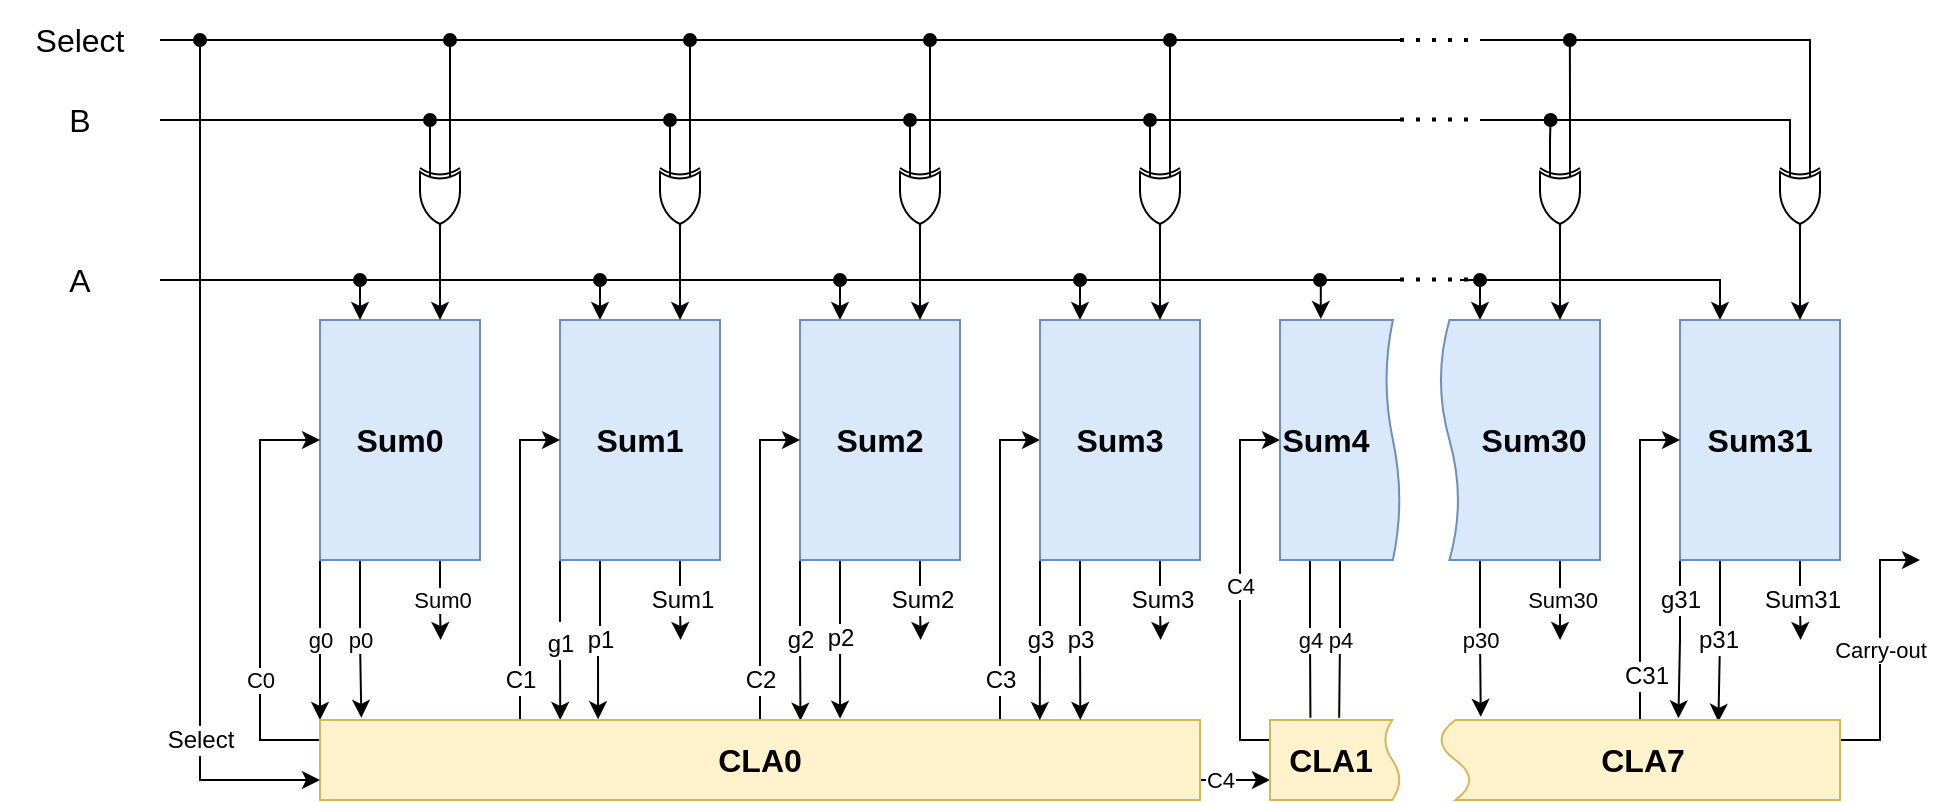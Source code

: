 <mxfile>
    <diagram id="IUmL262S3xLy_1StVgn7" name="Final_fast_add/sub_diagram">
        <mxGraphModel dx="842" dy="631" grid="1" gridSize="10" guides="1" tooltips="1" connect="1" arrows="1" fold="1" page="1" pageScale="1" pageWidth="1100" pageHeight="850" math="0" shadow="0">
            <root>
                <mxCell id="0"/>
                <mxCell id="1" parent="0"/>
                <mxCell id="jMKUCaXUQz3G1nyzxmM8-25" value="g0" style="edgeStyle=orthogonalEdgeStyle;rounded=0;html=1;exitX=0;exitY=1;exitDx=0;exitDy=0;fontSize=11;entryX=0;entryY=0;entryDx=0;entryDy=0;" parent="1" source="jMKUCaXUQz3G1nyzxmM8-1" target="jMKUCaXUQz3G1nyzxmM8-5" edge="1">
                    <mxGeometry relative="1" as="geometry">
                        <mxPoint x="240.304" y="520" as="targetPoint"/>
                    </mxGeometry>
                </mxCell>
                <mxCell id="jMKUCaXUQz3G1nyzxmM8-26" value="p0" style="edgeStyle=orthogonalEdgeStyle;rounded=0;html=1;exitX=0.25;exitY=1;exitDx=0;exitDy=0;fontSize=11;entryX=0.047;entryY=-0.027;entryDx=0;entryDy=0;entryPerimeter=0;" parent="1" source="jMKUCaXUQz3G1nyzxmM8-1" target="jMKUCaXUQz3G1nyzxmM8-5" edge="1">
                    <mxGeometry relative="1" as="geometry">
                        <mxPoint x="260.304" y="520" as="targetPoint"/>
                    </mxGeometry>
                </mxCell>
                <mxCell id="jMKUCaXUQz3G1nyzxmM8-27" value="Sum0" style="edgeStyle=orthogonalEdgeStyle;rounded=0;html=1;exitX=0.75;exitY=1;exitDx=0;exitDy=0;fontSize=11;" parent="1" source="jMKUCaXUQz3G1nyzxmM8-1" edge="1">
                    <mxGeometry relative="1" as="geometry">
                        <mxPoint x="300.304" y="520" as="targetPoint"/>
                    </mxGeometry>
                </mxCell>
                <mxCell id="jMKUCaXUQz3G1nyzxmM8-1" value="Sum0" style="rounded=0;whiteSpace=wrap;html=1;fontSize=16;fontStyle=1;fillColor=#dae8fc;strokeColor=#6c8ebf;" parent="1" vertex="1">
                    <mxGeometry x="240" y="360" width="80" height="120" as="geometry"/>
                </mxCell>
                <mxCell id="jMKUCaXUQz3G1nyzxmM8-28" value="&lt;font style=&quot;font-size: 12px;&quot;&gt;g1&lt;/font&gt;" style="edgeStyle=orthogonalEdgeStyle;rounded=0;html=1;exitX=0;exitY=1;exitDx=0;exitDy=0;fontSize=16;entryX=0.273;entryY=0;entryDx=0;entryDy=0;entryPerimeter=0;" parent="1" source="jMKUCaXUQz3G1nyzxmM8-2" target="jMKUCaXUQz3G1nyzxmM8-5" edge="1">
                    <mxGeometry relative="1" as="geometry">
                        <mxPoint x="360.304" y="520" as="targetPoint"/>
                    </mxGeometry>
                </mxCell>
                <mxCell id="jMKUCaXUQz3G1nyzxmM8-29" value="p1" style="edgeStyle=orthogonalEdgeStyle;rounded=0;html=1;exitX=0.25;exitY=1;exitDx=0;exitDy=0;fontSize=12;entryX=0.316;entryY=-0.009;entryDx=0;entryDy=0;entryPerimeter=0;" parent="1" source="jMKUCaXUQz3G1nyzxmM8-2" target="jMKUCaXUQz3G1nyzxmM8-5" edge="1">
                    <mxGeometry relative="1" as="geometry">
                        <mxPoint x="380.304" y="520" as="targetPoint"/>
                    </mxGeometry>
                </mxCell>
                <mxCell id="jMKUCaXUQz3G1nyzxmM8-31" value="Sum1" style="edgeStyle=orthogonalEdgeStyle;rounded=0;html=1;exitX=0.75;exitY=1;exitDx=0;exitDy=0;fontSize=12;" parent="1" source="jMKUCaXUQz3G1nyzxmM8-2" edge="1">
                    <mxGeometry relative="1" as="geometry">
                        <mxPoint x="420.304" y="520" as="targetPoint"/>
                    </mxGeometry>
                </mxCell>
                <mxCell id="hNRbUvaxJZVElbx7CMcB-6" style="edgeStyle=orthogonalEdgeStyle;rounded=0;html=1;exitX=0.25;exitY=0;exitDx=0;exitDy=0;startArrow=classic;startFill=1;endArrow=oval;endFill=1;" edge="1" parent="1" source="jMKUCaXUQz3G1nyzxmM8-2">
                    <mxGeometry relative="1" as="geometry">
                        <mxPoint x="260" y="340" as="targetPoint"/>
                        <Array as="points">
                            <mxPoint x="380" y="340"/>
                        </Array>
                    </mxGeometry>
                </mxCell>
                <mxCell id="jMKUCaXUQz3G1nyzxmM8-2" value="Sum1" style="rounded=0;whiteSpace=wrap;html=1;fontSize=16;fontStyle=1;fillColor=#dae8fc;strokeColor=#6c8ebf;" parent="1" vertex="1">
                    <mxGeometry x="360" y="360" width="80" height="120" as="geometry"/>
                </mxCell>
                <mxCell id="jMKUCaXUQz3G1nyzxmM8-32" value="g2" style="edgeStyle=orthogonalEdgeStyle;rounded=0;html=1;exitX=0;exitY=1;exitDx=0;exitDy=0;fontSize=12;entryX=0.546;entryY=0.009;entryDx=0;entryDy=0;entryPerimeter=0;" parent="1" source="jMKUCaXUQz3G1nyzxmM8-3" target="jMKUCaXUQz3G1nyzxmM8-5" edge="1">
                    <mxGeometry relative="1" as="geometry">
                        <mxPoint x="480.304" y="520" as="targetPoint"/>
                    </mxGeometry>
                </mxCell>
                <mxCell id="jMKUCaXUQz3G1nyzxmM8-33" value="p2" style="edgeStyle=orthogonalEdgeStyle;rounded=0;html=1;exitX=0.25;exitY=1;exitDx=0;exitDy=0;fontSize=12;entryX=0.591;entryY=-0.016;entryDx=0;entryDy=0;entryPerimeter=0;" parent="1" source="jMKUCaXUQz3G1nyzxmM8-3" target="jMKUCaXUQz3G1nyzxmM8-5" edge="1">
                    <mxGeometry relative="1" as="geometry">
                        <mxPoint x="500" y="550" as="targetPoint"/>
                    </mxGeometry>
                </mxCell>
                <mxCell id="jMKUCaXUQz3G1nyzxmM8-34" value="Sum2" style="edgeStyle=orthogonalEdgeStyle;rounded=0;html=1;exitX=0.75;exitY=1;exitDx=0;exitDy=0;fontSize=12;" parent="1" source="jMKUCaXUQz3G1nyzxmM8-3" edge="1">
                    <mxGeometry relative="1" as="geometry">
                        <mxPoint x="540.304" y="520" as="targetPoint"/>
                    </mxGeometry>
                </mxCell>
                <mxCell id="hNRbUvaxJZVElbx7CMcB-7" style="edgeStyle=orthogonalEdgeStyle;rounded=0;html=1;exitX=0.25;exitY=0;exitDx=0;exitDy=0;startArrow=classic;startFill=1;endArrow=oval;endFill=1;" edge="1" parent="1" source="jMKUCaXUQz3G1nyzxmM8-3">
                    <mxGeometry relative="1" as="geometry">
                        <mxPoint x="380" y="340" as="targetPoint"/>
                        <Array as="points">
                            <mxPoint x="500" y="340"/>
                        </Array>
                    </mxGeometry>
                </mxCell>
                <mxCell id="jMKUCaXUQz3G1nyzxmM8-3" value="Sum2" style="rounded=0;whiteSpace=wrap;html=1;fontSize=16;fontStyle=1;fillColor=#dae8fc;strokeColor=#6c8ebf;" parent="1" vertex="1">
                    <mxGeometry x="480" y="360" width="80" height="120" as="geometry"/>
                </mxCell>
                <mxCell id="jMKUCaXUQz3G1nyzxmM8-38" value="g31" style="edgeStyle=orthogonalEdgeStyle;rounded=0;html=1;exitX=0;exitY=1;exitDx=0;exitDy=0;fontSize=12;entryX=-0.021;entryY=0.404;entryDx=0;entryDy=0;entryPerimeter=0;" parent="1" source="jMKUCaXUQz3G1nyzxmM8-4" target="jMKUCaXUQz3G1nyzxmM8-8" edge="1">
                    <mxGeometry x="-0.501" relative="1" as="geometry">
                        <mxPoint x="920.304" y="520" as="targetPoint"/>
                        <mxPoint as="offset"/>
                    </mxGeometry>
                </mxCell>
                <mxCell id="jMKUCaXUQz3G1nyzxmM8-39" value="p31" style="edgeStyle=orthogonalEdgeStyle;rounded=0;html=1;exitX=0.25;exitY=1;exitDx=0;exitDy=0;fontSize=12;entryX=0.022;entryY=0.304;entryDx=0;entryDy=0;entryPerimeter=0;" parent="1" source="jMKUCaXUQz3G1nyzxmM8-4" target="jMKUCaXUQz3G1nyzxmM8-8" edge="1">
                    <mxGeometry relative="1" as="geometry">
                        <mxPoint x="940.304" y="520" as="targetPoint"/>
                    </mxGeometry>
                </mxCell>
                <mxCell id="jMKUCaXUQz3G1nyzxmM8-40" value="Sum31" style="edgeStyle=orthogonalEdgeStyle;rounded=0;html=1;exitX=0.75;exitY=1;exitDx=0;exitDy=0;fontSize=12;" parent="1" source="jMKUCaXUQz3G1nyzxmM8-4" edge="1">
                    <mxGeometry relative="1" as="geometry">
                        <mxPoint x="980.304" y="520" as="targetPoint"/>
                    </mxGeometry>
                </mxCell>
                <mxCell id="hNRbUvaxJZVElbx7CMcB-24" style="edgeStyle=orthogonalEdgeStyle;rounded=0;html=1;exitX=0.25;exitY=0;exitDx=0;exitDy=0;startArrow=classic;startFill=1;endArrow=oval;endFill=1;" edge="1" parent="1" source="jMKUCaXUQz3G1nyzxmM8-4">
                    <mxGeometry relative="1" as="geometry">
                        <mxPoint x="820" y="340" as="targetPoint"/>
                        <Array as="points">
                            <mxPoint x="940" y="340"/>
                        </Array>
                    </mxGeometry>
                </mxCell>
                <mxCell id="jMKUCaXUQz3G1nyzxmM8-4" value="Sum31" style="rounded=0;whiteSpace=wrap;html=1;fontSize=16;fontStyle=1;fillColor=#dae8fc;strokeColor=#6c8ebf;" parent="1" vertex="1">
                    <mxGeometry x="920" y="360" width="80" height="120" as="geometry"/>
                </mxCell>
                <mxCell id="jMKUCaXUQz3G1nyzxmM8-11" value="C3" style="edgeStyle=orthogonalEdgeStyle;rounded=0;html=1;exitX=0.75;exitY=0;exitDx=0;exitDy=0;entryX=0;entryY=0.5;entryDx=0;entryDy=0;fontSize=12;" parent="1" source="jMKUCaXUQz3G1nyzxmM8-5" target="jMKUCaXUQz3G1nyzxmM8-6" edge="1">
                    <mxGeometry x="-0.647" relative="1" as="geometry">
                        <Array as="points">
                            <mxPoint x="580" y="560"/>
                            <mxPoint x="580" y="420"/>
                        </Array>
                        <mxPoint as="offset"/>
                    </mxGeometry>
                </mxCell>
                <mxCell id="jMKUCaXUQz3G1nyzxmM8-12" value="C2" style="edgeStyle=orthogonalEdgeStyle;rounded=0;html=1;exitX=0.5;exitY=0;exitDx=0;exitDy=0;entryX=0;entryY=0.5;entryDx=0;entryDy=0;fontSize=12;" parent="1" source="jMKUCaXUQz3G1nyzxmM8-5" target="jMKUCaXUQz3G1nyzxmM8-3" edge="1">
                    <mxGeometry x="-0.75" relative="1" as="geometry">
                        <mxPoint as="offset"/>
                    </mxGeometry>
                </mxCell>
                <mxCell id="jMKUCaXUQz3G1nyzxmM8-13" value="C1" style="edgeStyle=orthogonalEdgeStyle;rounded=0;html=1;exitX=0.25;exitY=0;exitDx=0;exitDy=0;entryX=0;entryY=0.5;entryDx=0;entryDy=0;fontSize=12;" parent="1" source="jMKUCaXUQz3G1nyzxmM8-5" target="jMKUCaXUQz3G1nyzxmM8-2" edge="1">
                    <mxGeometry x="-0.647" relative="1" as="geometry">
                        <Array as="points">
                            <mxPoint x="340" y="560"/>
                            <mxPoint x="340" y="420"/>
                        </Array>
                        <mxPoint as="offset"/>
                    </mxGeometry>
                </mxCell>
                <mxCell id="hNRbUvaxJZVElbx7CMcB-1" value="C4" style="edgeStyle=orthogonalEdgeStyle;html=1;rounded=0;startArrow=none;startFill=0;entryX=0.5;entryY=0;entryDx=0;entryDy=0;exitX=0.75;exitY=0;exitDx=0;exitDy=0;" edge="1" parent="1" source="hNRbUvaxJZVElbx7CMcB-3" target="hNRbUvaxJZVElbx7CMcB-5">
                    <mxGeometry relative="1" as="geometry">
                        <mxPoint x="720" y="480" as="targetPoint"/>
                        <mxPoint x="700" y="570" as="sourcePoint"/>
                        <Array as="points">
                            <mxPoint x="700" y="570"/>
                            <mxPoint x="700" y="420"/>
                        </Array>
                    </mxGeometry>
                </mxCell>
                <mxCell id="hNRbUvaxJZVElbx7CMcB-31" value="C0" style="edgeStyle=orthogonalEdgeStyle;rounded=0;html=1;exitX=0;exitY=0.25;exitDx=0;exitDy=0;entryX=0;entryY=0.5;entryDx=0;entryDy=0;startArrow=none;startFill=0;endArrow=classic;endFill=1;" edge="1" parent="1" source="jMKUCaXUQz3G1nyzxmM8-5" target="jMKUCaXUQz3G1nyzxmM8-1">
                    <mxGeometry x="-0.429" relative="1" as="geometry">
                        <Array as="points">
                            <mxPoint x="210" y="570"/>
                            <mxPoint x="210" y="420"/>
                        </Array>
                        <mxPoint as="offset"/>
                    </mxGeometry>
                </mxCell>
                <mxCell id="hNRbUvaxJZVElbx7CMcB-32" value="C4" style="edgeStyle=orthogonalEdgeStyle;rounded=0;html=1;exitX=1;exitY=0.75;exitDx=0;exitDy=0;entryX=0.25;entryY=0;entryDx=0;entryDy=0;startArrow=none;startFill=0;endArrow=classic;endFill=1;" edge="1" parent="1" source="jMKUCaXUQz3G1nyzxmM8-5" target="hNRbUvaxJZVElbx7CMcB-3">
                    <mxGeometry x="-0.429" relative="1" as="geometry">
                        <mxPoint as="offset"/>
                    </mxGeometry>
                </mxCell>
                <mxCell id="jMKUCaXUQz3G1nyzxmM8-5" value="CLA0" style="rounded=0;whiteSpace=wrap;html=1;fontSize=16;fontStyle=1;fillColor=#fff2cc;strokeColor=#d6b656;" parent="1" vertex="1">
                    <mxGeometry x="240" y="560" width="440" height="40" as="geometry"/>
                </mxCell>
                <mxCell id="jMKUCaXUQz3G1nyzxmM8-35" value="g3" style="edgeStyle=orthogonalEdgeStyle;rounded=0;html=1;exitX=0;exitY=1;exitDx=0;exitDy=0;fontSize=12;entryX=0.818;entryY=0;entryDx=0;entryDy=0;entryPerimeter=0;" parent="1" source="jMKUCaXUQz3G1nyzxmM8-6" target="jMKUCaXUQz3G1nyzxmM8-5" edge="1">
                    <mxGeometry relative="1" as="geometry">
                        <mxPoint x="600.304" y="520" as="targetPoint"/>
                    </mxGeometry>
                </mxCell>
                <mxCell id="jMKUCaXUQz3G1nyzxmM8-36" value="p3" style="edgeStyle=orthogonalEdgeStyle;rounded=0;html=1;exitX=0.25;exitY=1;exitDx=0;exitDy=0;fontSize=12;entryX=0.864;entryY=0;entryDx=0;entryDy=0;entryPerimeter=0;" parent="1" source="jMKUCaXUQz3G1nyzxmM8-6" target="jMKUCaXUQz3G1nyzxmM8-5" edge="1">
                    <mxGeometry relative="1" as="geometry">
                        <mxPoint x="620.304" y="520" as="targetPoint"/>
                    </mxGeometry>
                </mxCell>
                <mxCell id="jMKUCaXUQz3G1nyzxmM8-37" value="Sum3" style="edgeStyle=orthogonalEdgeStyle;rounded=0;html=1;exitX=0.75;exitY=1;exitDx=0;exitDy=0;fontSize=12;" parent="1" source="jMKUCaXUQz3G1nyzxmM8-6" edge="1">
                    <mxGeometry relative="1" as="geometry">
                        <mxPoint x="660.304" y="520" as="targetPoint"/>
                    </mxGeometry>
                </mxCell>
                <mxCell id="hNRbUvaxJZVElbx7CMcB-8" style="edgeStyle=orthogonalEdgeStyle;rounded=0;html=1;exitX=0.25;exitY=0;exitDx=0;exitDy=0;startArrow=classic;startFill=1;endArrow=oval;endFill=1;" edge="1" parent="1" source="jMKUCaXUQz3G1nyzxmM8-6">
                    <mxGeometry relative="1" as="geometry">
                        <mxPoint x="500" y="340" as="targetPoint"/>
                        <Array as="points">
                            <mxPoint x="620" y="340"/>
                        </Array>
                    </mxGeometry>
                </mxCell>
                <mxCell id="jMKUCaXUQz3G1nyzxmM8-6" value="Sum3" style="rounded=0;whiteSpace=wrap;html=1;fontSize=16;fontStyle=1;fillColor=#dae8fc;strokeColor=#6c8ebf;" parent="1" vertex="1">
                    <mxGeometry x="600" y="360" width="80" height="120" as="geometry"/>
                </mxCell>
                <mxCell id="jMKUCaXUQz3G1nyzxmM8-10" value="C31" style="edgeStyle=orthogonalEdgeStyle;html=1;exitX=0;exitY=0.5;exitDx=0;exitDy=0;entryX=0;entryY=0.5;entryDx=0;entryDy=0;fontSize=12;rounded=0;" parent="1" source="jMKUCaXUQz3G1nyzxmM8-8" target="jMKUCaXUQz3G1nyzxmM8-4" edge="1">
                    <mxGeometry x="-0.723" y="-2" relative="1" as="geometry">
                        <Array as="points">
                            <mxPoint x="900" y="420"/>
                        </Array>
                        <mxPoint x="1" as="offset"/>
                    </mxGeometry>
                </mxCell>
                <mxCell id="hNRbUvaxJZVElbx7CMcB-2" value="Carry-out" style="edgeStyle=orthogonalEdgeStyle;rounded=0;html=1;exitX=0.25;exitY=0;exitDx=0;exitDy=0;" edge="1" parent="1" source="jMKUCaXUQz3G1nyzxmM8-8">
                    <mxGeometry relative="1" as="geometry">
                        <mxPoint x="1040" y="480" as="targetPoint"/>
                        <Array as="points">
                            <mxPoint x="1020" y="570"/>
                            <mxPoint x="1020" y="480"/>
                        </Array>
                    </mxGeometry>
                </mxCell>
                <mxCell id="jMKUCaXUQz3G1nyzxmM8-8" value="&lt;b&gt;CLA7&lt;/b&gt;" style="shape=document;whiteSpace=wrap;html=1;boundedLbl=1;fontSize=16;direction=south;fillColor=#fff2cc;strokeColor=#d6b656;size=0.077;" parent="1" vertex="1">
                    <mxGeometry x="800" y="560" width="200" height="40" as="geometry"/>
                </mxCell>
                <mxCell id="jMKUCaXUQz3G1nyzxmM8-18" style="edgeStyle=orthogonalEdgeStyle;rounded=0;html=1;exitX=1;exitY=0.5;exitDx=0;exitDy=0;exitPerimeter=0;entryX=0.75;entryY=0;entryDx=0;entryDy=0;fontSize=16;" parent="1" source="jMKUCaXUQz3G1nyzxmM8-14" target="jMKUCaXUQz3G1nyzxmM8-1" edge="1">
                    <mxGeometry relative="1" as="geometry"/>
                </mxCell>
                <mxCell id="jMKUCaXUQz3G1nyzxmM8-45" style="edgeStyle=orthogonalEdgeStyle;rounded=0;html=1;entryX=0;entryY=0.25;entryDx=0;entryDy=0;entryPerimeter=0;fontSize=16;startArrow=oval;startFill=1;endArrow=none;endFill=0;" parent="1" target="jMKUCaXUQz3G1nyzxmM8-15" edge="1">
                    <mxGeometry relative="1" as="geometry">
                        <mxPoint x="305" y="220" as="sourcePoint"/>
                        <Array as="points">
                            <mxPoint x="305" y="220"/>
                            <mxPoint x="425" y="220"/>
                        </Array>
                    </mxGeometry>
                </mxCell>
                <mxCell id="jMKUCaXUQz3G1nyzxmM8-55" style="edgeStyle=orthogonalEdgeStyle;rounded=0;html=1;entryX=0;entryY=0.75;entryDx=0;entryDy=0;entryPerimeter=0;fontSize=16;endArrow=none;endFill=0;startArrow=oval;startFill=1;" parent="1" target="jMKUCaXUQz3G1nyzxmM8-15" edge="1">
                    <mxGeometry relative="1" as="geometry">
                        <mxPoint x="295" y="260" as="sourcePoint"/>
                        <Array as="points">
                            <mxPoint x="295" y="260"/>
                            <mxPoint x="415" y="260"/>
                        </Array>
                    </mxGeometry>
                </mxCell>
                <mxCell id="jMKUCaXUQz3G1nyzxmM8-14" value="" style="verticalLabelPosition=bottom;shadow=0;dashed=0;align=center;html=1;verticalAlign=top;shape=mxgraph.electrical.logic_gates.logic_gate;operation=xor;fontSize=16;direction=south;" parent="1" vertex="1">
                    <mxGeometry x="290" y="280" width="20" height="40" as="geometry"/>
                </mxCell>
                <mxCell id="jMKUCaXUQz3G1nyzxmM8-19" style="edgeStyle=orthogonalEdgeStyle;rounded=0;html=1;exitX=1;exitY=0.5;exitDx=0;exitDy=0;exitPerimeter=0;entryX=0.75;entryY=0;entryDx=0;entryDy=0;fontSize=16;" parent="1" source="jMKUCaXUQz3G1nyzxmM8-15" target="jMKUCaXUQz3G1nyzxmM8-2" edge="1">
                    <mxGeometry relative="1" as="geometry"/>
                </mxCell>
                <mxCell id="jMKUCaXUQz3G1nyzxmM8-46" style="edgeStyle=orthogonalEdgeStyle;rounded=0;html=1;entryX=0;entryY=0.25;entryDx=0;entryDy=0;entryPerimeter=0;fontSize=16;endArrow=none;endFill=0;startArrow=oval;startFill=1;" parent="1" target="jMKUCaXUQz3G1nyzxmM8-16" edge="1">
                    <mxGeometry relative="1" as="geometry">
                        <mxPoint x="425" y="220" as="sourcePoint"/>
                        <Array as="points">
                            <mxPoint x="425" y="220"/>
                            <mxPoint x="545" y="220"/>
                        </Array>
                    </mxGeometry>
                </mxCell>
                <mxCell id="jMKUCaXUQz3G1nyzxmM8-57" style="edgeStyle=orthogonalEdgeStyle;rounded=0;html=1;entryX=0;entryY=0.75;entryDx=0;entryDy=0;entryPerimeter=0;fontSize=16;endArrow=none;endFill=0;startArrow=oval;startFill=1;" parent="1" target="jMKUCaXUQz3G1nyzxmM8-16" edge="1">
                    <mxGeometry relative="1" as="geometry">
                        <mxPoint x="415" y="260" as="sourcePoint"/>
                        <Array as="points">
                            <mxPoint x="415" y="260"/>
                            <mxPoint x="535" y="260"/>
                        </Array>
                    </mxGeometry>
                </mxCell>
                <mxCell id="jMKUCaXUQz3G1nyzxmM8-15" value="" style="verticalLabelPosition=bottom;shadow=0;dashed=0;align=center;html=1;verticalAlign=top;shape=mxgraph.electrical.logic_gates.logic_gate;operation=xor;fontSize=16;direction=south;" parent="1" vertex="1">
                    <mxGeometry x="410" y="280" width="20" height="40" as="geometry"/>
                </mxCell>
                <mxCell id="jMKUCaXUQz3G1nyzxmM8-20" style="edgeStyle=orthogonalEdgeStyle;rounded=0;html=1;exitX=1;exitY=0.5;exitDx=0;exitDy=0;exitPerimeter=0;entryX=0.75;entryY=0;entryDx=0;entryDy=0;fontSize=16;" parent="1" source="jMKUCaXUQz3G1nyzxmM8-16" target="jMKUCaXUQz3G1nyzxmM8-3" edge="1">
                    <mxGeometry relative="1" as="geometry"/>
                </mxCell>
                <mxCell id="jMKUCaXUQz3G1nyzxmM8-47" style="edgeStyle=orthogonalEdgeStyle;rounded=0;html=1;entryX=0;entryY=0.25;entryDx=0;entryDy=0;entryPerimeter=0;fontSize=16;startArrow=oval;startFill=1;endArrow=none;endFill=0;" parent="1" target="jMKUCaXUQz3G1nyzxmM8-17" edge="1">
                    <mxGeometry relative="1" as="geometry">
                        <mxPoint x="545" y="220" as="sourcePoint"/>
                        <Array as="points">
                            <mxPoint x="545" y="220"/>
                            <mxPoint x="665" y="220"/>
                        </Array>
                    </mxGeometry>
                </mxCell>
                <mxCell id="jMKUCaXUQz3G1nyzxmM8-58" style="edgeStyle=orthogonalEdgeStyle;rounded=0;html=1;entryX=0;entryY=0.75;entryDx=0;entryDy=0;entryPerimeter=0;fontSize=16;endArrow=none;endFill=0;startArrow=oval;startFill=1;" parent="1" target="jMKUCaXUQz3G1nyzxmM8-17" edge="1">
                    <mxGeometry relative="1" as="geometry">
                        <mxPoint x="535" y="260" as="sourcePoint"/>
                        <Array as="points">
                            <mxPoint x="535" y="260"/>
                            <mxPoint x="655" y="260"/>
                        </Array>
                    </mxGeometry>
                </mxCell>
                <mxCell id="jMKUCaXUQz3G1nyzxmM8-16" value="" style="verticalLabelPosition=bottom;shadow=0;dashed=0;align=center;html=1;verticalAlign=top;shape=mxgraph.electrical.logic_gates.logic_gate;operation=xor;fontSize=16;direction=south;" parent="1" vertex="1">
                    <mxGeometry x="530" y="280" width="20" height="40" as="geometry"/>
                </mxCell>
                <mxCell id="jMKUCaXUQz3G1nyzxmM8-21" style="edgeStyle=orthogonalEdgeStyle;rounded=0;html=1;exitX=1;exitY=0.5;exitDx=0;exitDy=0;exitPerimeter=0;entryX=0.75;entryY=0;entryDx=0;entryDy=0;fontSize=16;" parent="1" source="jMKUCaXUQz3G1nyzxmM8-17" target="jMKUCaXUQz3G1nyzxmM8-6" edge="1">
                    <mxGeometry relative="1" as="geometry"/>
                </mxCell>
                <mxCell id="hNRbUvaxJZVElbx7CMcB-21" style="edgeStyle=orthogonalEdgeStyle;rounded=0;html=1;startArrow=oval;startFill=1;endArrow=none;endFill=0;" edge="1" parent="1">
                    <mxGeometry relative="1" as="geometry">
                        <mxPoint x="780" y="260" as="targetPoint"/>
                        <mxPoint x="655" y="260" as="sourcePoint"/>
                        <Array as="points">
                            <mxPoint x="655" y="260"/>
                        </Array>
                    </mxGeometry>
                </mxCell>
                <mxCell id="hNRbUvaxJZVElbx7CMcB-22" style="edgeStyle=orthogonalEdgeStyle;rounded=0;html=1;startArrow=oval;startFill=1;endArrow=none;endFill=0;" edge="1" parent="1">
                    <mxGeometry relative="1" as="geometry">
                        <mxPoint x="780" y="220" as="targetPoint"/>
                        <mxPoint x="665" y="220" as="sourcePoint"/>
                        <Array as="points">
                            <mxPoint x="665" y="220"/>
                        </Array>
                    </mxGeometry>
                </mxCell>
                <mxCell id="jMKUCaXUQz3G1nyzxmM8-17" value="" style="verticalLabelPosition=bottom;shadow=0;dashed=0;align=center;html=1;verticalAlign=top;shape=mxgraph.electrical.logic_gates.logic_gate;operation=xor;fontSize=16;direction=south;" parent="1" vertex="1">
                    <mxGeometry x="650" y="280" width="20" height="40" as="geometry"/>
                </mxCell>
                <mxCell id="jMKUCaXUQz3G1nyzxmM8-24" style="edgeStyle=orthogonalEdgeStyle;rounded=0;html=1;exitX=1;exitY=0.5;exitDx=0;exitDy=0;exitPerimeter=0;entryX=0.75;entryY=0;entryDx=0;entryDy=0;fontSize=16;" parent="1" source="jMKUCaXUQz3G1nyzxmM8-22" target="jMKUCaXUQz3G1nyzxmM8-4" edge="1">
                    <mxGeometry relative="1" as="geometry"/>
                </mxCell>
                <mxCell id="hNRbUvaxJZVElbx7CMcB-17" style="edgeStyle=orthogonalEdgeStyle;rounded=0;html=1;exitX=0;exitY=0.75;exitDx=0;exitDy=0;exitPerimeter=0;startArrow=none;startFill=0;endArrow=none;endFill=0;" edge="1" parent="1" source="jMKUCaXUQz3G1nyzxmM8-22">
                    <mxGeometry relative="1" as="geometry">
                        <mxPoint x="820" y="260" as="targetPoint"/>
                        <Array as="points">
                            <mxPoint x="975" y="260"/>
                        </Array>
                    </mxGeometry>
                </mxCell>
                <mxCell id="hNRbUvaxJZVElbx7CMcB-18" style="edgeStyle=orthogonalEdgeStyle;rounded=0;html=1;exitX=0;exitY=0.25;exitDx=0;exitDy=0;exitPerimeter=0;startArrow=none;startFill=0;endArrow=none;endFill=0;" edge="1" parent="1" source="jMKUCaXUQz3G1nyzxmM8-22">
                    <mxGeometry relative="1" as="geometry">
                        <mxPoint x="820" y="220" as="targetPoint"/>
                        <Array as="points">
                            <mxPoint x="985" y="220"/>
                        </Array>
                    </mxGeometry>
                </mxCell>
                <mxCell id="jMKUCaXUQz3G1nyzxmM8-22" value="" style="verticalLabelPosition=bottom;shadow=0;dashed=0;align=center;html=1;verticalAlign=top;shape=mxgraph.electrical.logic_gates.logic_gate;operation=xor;fontSize=16;direction=south;" parent="1" vertex="1">
                    <mxGeometry x="970" y="280" width="20" height="40" as="geometry"/>
                </mxCell>
                <mxCell id="jMKUCaXUQz3G1nyzxmM8-42" style="edgeStyle=orthogonalEdgeStyle;rounded=0;html=1;exitX=1;exitY=0.5;exitDx=0;exitDy=0;entryX=0;entryY=0.25;entryDx=0;entryDy=0;entryPerimeter=0;fontSize=16;endArrow=none;endFill=0;" parent="1" source="jMKUCaXUQz3G1nyzxmM8-41" target="jMKUCaXUQz3G1nyzxmM8-14" edge="1">
                    <mxGeometry relative="1" as="geometry"/>
                </mxCell>
                <mxCell id="jMKUCaXUQz3G1nyzxmM8-61" value="Select" style="edgeStyle=orthogonalEdgeStyle;rounded=0;html=1;entryX=0;entryY=0.75;entryDx=0;entryDy=0;fontSize=12;startArrow=oval;startFill=1;endArrow=classic;endFill=1;" parent="1" target="jMKUCaXUQz3G1nyzxmM8-5" edge="1">
                    <mxGeometry x="0.628" relative="1" as="geometry">
                        <mxPoint x="180" y="220" as="sourcePoint"/>
                        <Array as="points">
                            <mxPoint x="180" y="590"/>
                        </Array>
                        <mxPoint as="offset"/>
                    </mxGeometry>
                </mxCell>
                <mxCell id="jMKUCaXUQz3G1nyzxmM8-41" value="Select" style="text;html=1;strokeColor=none;fillColor=none;align=center;verticalAlign=middle;whiteSpace=wrap;rounded=0;fontSize=16;" parent="1" vertex="1">
                    <mxGeometry x="80" y="200" width="80" height="40" as="geometry"/>
                </mxCell>
                <mxCell id="jMKUCaXUQz3G1nyzxmM8-54" style="edgeStyle=orthogonalEdgeStyle;rounded=0;html=1;exitX=1;exitY=0.5;exitDx=0;exitDy=0;entryX=0;entryY=0.75;entryDx=0;entryDy=0;entryPerimeter=0;fontSize=16;endArrow=none;endFill=0;" parent="1" source="jMKUCaXUQz3G1nyzxmM8-49" target="jMKUCaXUQz3G1nyzxmM8-14" edge="1">
                    <mxGeometry relative="1" as="geometry"/>
                </mxCell>
                <mxCell id="jMKUCaXUQz3G1nyzxmM8-49" value="B" style="text;html=1;strokeColor=none;fillColor=none;align=center;verticalAlign=middle;whiteSpace=wrap;rounded=0;fontSize=16;" parent="1" vertex="1">
                    <mxGeometry x="80" y="240" width="80" height="40" as="geometry"/>
                </mxCell>
                <mxCell id="jMKUCaXUQz3G1nyzxmM8-60" style="edgeStyle=orthogonalEdgeStyle;rounded=0;html=1;exitX=1;exitY=0.5;exitDx=0;exitDy=0;entryX=0.25;entryY=0;entryDx=0;entryDy=0;fontSize=16;startArrow=none;startFill=0;endArrow=classic;endFill=1;" parent="1" source="jMKUCaXUQz3G1nyzxmM8-50" target="jMKUCaXUQz3G1nyzxmM8-1" edge="1">
                    <mxGeometry relative="1" as="geometry"/>
                </mxCell>
                <mxCell id="jMKUCaXUQz3G1nyzxmM8-50" value="A" style="text;html=1;strokeColor=none;fillColor=none;align=center;verticalAlign=middle;whiteSpace=wrap;rounded=0;fontSize=16;" parent="1" vertex="1">
                    <mxGeometry x="80" y="320" width="80" height="40" as="geometry"/>
                </mxCell>
                <mxCell id="hNRbUvaxJZVElbx7CMcB-3" value="&lt;b&gt;CLA1&lt;/b&gt;" style="shape=document;whiteSpace=wrap;html=1;boundedLbl=1;fontSize=16;direction=north;fillColor=#fff2cc;strokeColor=#d6b656;size=0.118;" vertex="1" parent="1">
                    <mxGeometry x="715" y="560" width="65" height="40" as="geometry"/>
                </mxCell>
                <mxCell id="hNRbUvaxJZVElbx7CMcB-9" style="edgeStyle=orthogonalEdgeStyle;rounded=0;html=1;exitX=1.004;exitY=0.34;exitDx=0;exitDy=0;startArrow=classic;startFill=1;endArrow=oval;endFill=1;exitPerimeter=0;" edge="1" parent="1" source="hNRbUvaxJZVElbx7CMcB-5">
                    <mxGeometry relative="1" as="geometry">
                        <mxPoint x="620" y="340" as="targetPoint"/>
                        <Array as="points">
                            <mxPoint x="740" y="340"/>
                        </Array>
                    </mxGeometry>
                </mxCell>
                <mxCell id="hNRbUvaxJZVElbx7CMcB-19" value="g4" style="edgeStyle=orthogonalEdgeStyle;rounded=0;html=1;exitX=0;exitY=0.25;exitDx=0;exitDy=0;startArrow=none;startFill=0;endArrow=none;endFill=0;entryX=1.028;entryY=0.311;entryDx=0;entryDy=0;entryPerimeter=0;" edge="1" parent="1" source="hNRbUvaxJZVElbx7CMcB-5" target="hNRbUvaxJZVElbx7CMcB-3">
                    <mxGeometry relative="1" as="geometry">
                        <mxPoint x="738" y="560" as="targetPoint"/>
                    </mxGeometry>
                </mxCell>
                <mxCell id="hNRbUvaxJZVElbx7CMcB-20" value="p4" style="edgeStyle=orthogonalEdgeStyle;rounded=0;html=1;exitX=0;exitY=0.5;exitDx=0;exitDy=0;entryX=1.028;entryY=0.532;entryDx=0;entryDy=0;entryPerimeter=0;startArrow=none;startFill=0;endArrow=none;endFill=0;" edge="1" parent="1" source="hNRbUvaxJZVElbx7CMcB-5" target="hNRbUvaxJZVElbx7CMcB-3">
                    <mxGeometry relative="1" as="geometry"/>
                </mxCell>
                <mxCell id="hNRbUvaxJZVElbx7CMcB-25" style="edgeStyle=orthogonalEdgeStyle;rounded=0;html=1;startArrow=oval;startFill=1;endArrow=none;endFill=0;" edge="1" parent="1">
                    <mxGeometry relative="1" as="geometry">
                        <mxPoint x="780" y="340" as="targetPoint"/>
                        <mxPoint x="740" y="340" as="sourcePoint"/>
                        <Array as="points">
                            <mxPoint x="738" y="340"/>
                        </Array>
                    </mxGeometry>
                </mxCell>
                <mxCell id="hNRbUvaxJZVElbx7CMcB-5" value="&lt;b&gt;Sum4&lt;/b&gt;" style="shape=document;whiteSpace=wrap;html=1;boundedLbl=1;fontSize=16;direction=north;fillColor=#dae8fc;strokeColor=#6c8ebf;size=0.118;" vertex="1" parent="1">
                    <mxGeometry x="720" y="360" width="60" height="120" as="geometry"/>
                </mxCell>
                <mxCell id="hNRbUvaxJZVElbx7CMcB-23" style="edgeStyle=orthogonalEdgeStyle;rounded=0;html=1;exitX=0;exitY=0.75;exitDx=0;exitDy=0;startArrow=classic;startFill=1;endArrow=none;endFill=0;" edge="1" parent="1" source="hNRbUvaxJZVElbx7CMcB-10">
                    <mxGeometry relative="1" as="geometry">
                        <mxPoint x="810" y="340" as="targetPoint"/>
                        <Array as="points">
                            <mxPoint x="820" y="340"/>
                        </Array>
                    </mxGeometry>
                </mxCell>
                <mxCell id="hNRbUvaxJZVElbx7CMcB-26" value="Sum30" style="edgeStyle=orthogonalEdgeStyle;rounded=0;html=1;exitX=1;exitY=0.25;exitDx=0;exitDy=0;startArrow=none;startFill=0;endArrow=classic;endFill=1;" edge="1" parent="1" source="hNRbUvaxJZVElbx7CMcB-10">
                    <mxGeometry relative="1" as="geometry">
                        <mxPoint x="860.032" y="520" as="targetPoint"/>
                    </mxGeometry>
                </mxCell>
                <mxCell id="hNRbUvaxJZVElbx7CMcB-27" value="p30" style="edgeStyle=orthogonalEdgeStyle;rounded=0;html=1;exitX=1;exitY=0.75;exitDx=0;exitDy=0;entryX=-0.04;entryY=0.898;entryDx=0;entryDy=0;entryPerimeter=0;startArrow=none;startFill=0;endArrow=classic;endFill=1;" edge="1" parent="1" source="hNRbUvaxJZVElbx7CMcB-10" target="jMKUCaXUQz3G1nyzxmM8-8">
                    <mxGeometry relative="1" as="geometry"/>
                </mxCell>
                <mxCell id="hNRbUvaxJZVElbx7CMcB-10" value="&lt;b&gt;Sum30&lt;/b&gt;" style="shape=document;whiteSpace=wrap;html=1;boundedLbl=1;fontSize=16;direction=south;fillColor=#dae8fc;strokeColor=#6c8ebf;size=0.118;" vertex="1" parent="1">
                    <mxGeometry x="800" y="360" width="80" height="120" as="geometry"/>
                </mxCell>
                <mxCell id="hNRbUvaxJZVElbx7CMcB-12" style="edgeStyle=orthogonalEdgeStyle;rounded=0;html=1;exitX=1;exitY=0.5;exitDx=0;exitDy=0;exitPerimeter=0;entryX=0;entryY=0.25;entryDx=0;entryDy=0;startArrow=none;startFill=0;" edge="1" parent="1" source="hNRbUvaxJZVElbx7CMcB-11" target="hNRbUvaxJZVElbx7CMcB-10">
                    <mxGeometry relative="1" as="geometry"/>
                </mxCell>
                <mxCell id="hNRbUvaxJZVElbx7CMcB-15" style="edgeStyle=orthogonalEdgeStyle;rounded=0;html=1;exitX=0;exitY=0.75;exitDx=0;exitDy=0;exitPerimeter=0;startArrow=none;startFill=0;endArrow=oval;endFill=1;" edge="1" parent="1" source="hNRbUvaxJZVElbx7CMcB-11">
                    <mxGeometry relative="1" as="geometry">
                        <mxPoint x="855.296" y="260" as="targetPoint"/>
                    </mxGeometry>
                </mxCell>
                <mxCell id="hNRbUvaxJZVElbx7CMcB-16" style="edgeStyle=orthogonalEdgeStyle;rounded=0;html=1;exitX=0;exitY=0.25;exitDx=0;exitDy=0;exitPerimeter=0;startArrow=none;startFill=0;endArrow=oval;endFill=1;" edge="1" parent="1" source="hNRbUvaxJZVElbx7CMcB-11">
                    <mxGeometry relative="1" as="geometry">
                        <mxPoint x="864.926" y="220" as="targetPoint"/>
                    </mxGeometry>
                </mxCell>
                <mxCell id="hNRbUvaxJZVElbx7CMcB-11" value="" style="verticalLabelPosition=bottom;shadow=0;dashed=0;align=center;html=1;verticalAlign=top;shape=mxgraph.electrical.logic_gates.logic_gate;operation=xor;fontSize=16;direction=south;" vertex="1" parent="1">
                    <mxGeometry x="850" y="280" width="20" height="40" as="geometry"/>
                </mxCell>
                <mxCell id="hNRbUvaxJZVElbx7CMcB-28" value="" style="endArrow=none;dashed=1;html=1;dashPattern=1 3;strokeWidth=2;rounded=0;" edge="1" parent="1">
                    <mxGeometry width="50" height="50" relative="1" as="geometry">
                        <mxPoint x="780" y="220" as="sourcePoint"/>
                        <mxPoint x="820" y="220" as="targetPoint"/>
                    </mxGeometry>
                </mxCell>
                <mxCell id="hNRbUvaxJZVElbx7CMcB-29" value="" style="endArrow=none;dashed=1;html=1;dashPattern=1 3;strokeWidth=2;rounded=0;" edge="1" parent="1">
                    <mxGeometry width="50" height="50" relative="1" as="geometry">
                        <mxPoint x="780" y="259.74" as="sourcePoint"/>
                        <mxPoint x="820" y="259.74" as="targetPoint"/>
                    </mxGeometry>
                </mxCell>
                <mxCell id="hNRbUvaxJZVElbx7CMcB-30" value="" style="endArrow=none;dashed=1;html=1;dashPattern=1 3;strokeWidth=2;rounded=0;" edge="1" parent="1">
                    <mxGeometry width="50" height="50" relative="1" as="geometry">
                        <mxPoint x="780" y="339.74" as="sourcePoint"/>
                        <mxPoint x="820" y="339.74" as="targetPoint"/>
                    </mxGeometry>
                </mxCell>
            </root>
        </mxGraphModel>
    </diagram>
</mxfile>